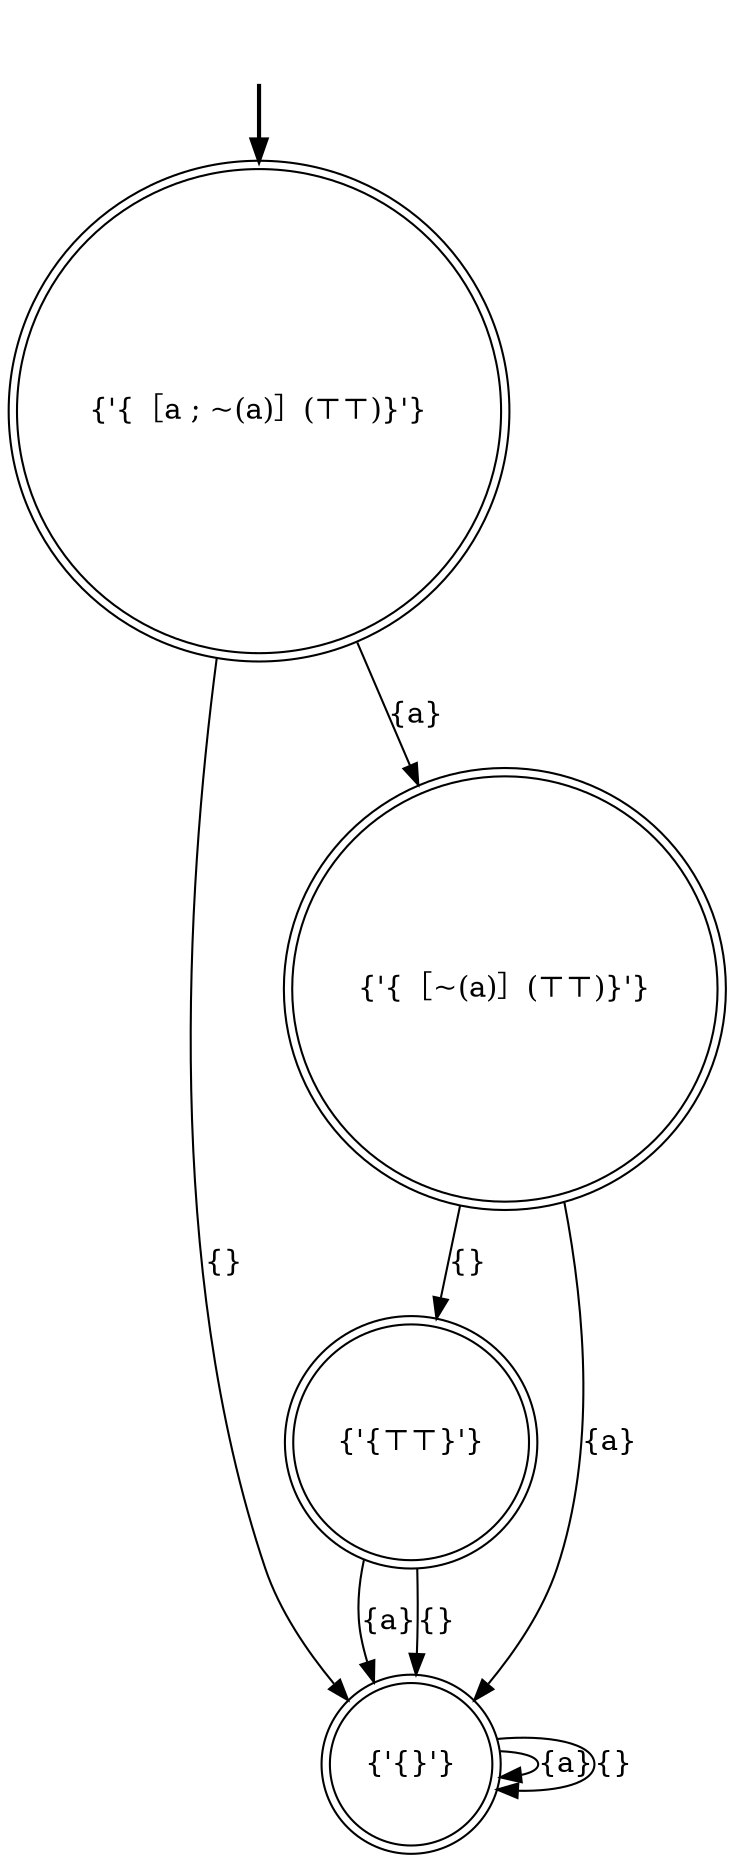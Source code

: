 digraph {
	fake [style=invisible]
	"{'{［a ; ~(a)］(⊤⊤)}'}" [root=true shape=doublecircle]
	"{'{⊤⊤}'}" [shape=doublecircle]
	"{'{}'}" [shape=doublecircle]
	"{'{［~(a)］(⊤⊤)}'}" [shape=doublecircle]
	fake -> "{'{［a ; ~(a)］(⊤⊤)}'}" [style=bold]
	"{'{}'}" -> "{'{}'}" [label="{a}"]
	"{'{［a ; ~(a)］(⊤⊤)}'}" -> "{'{}'}" [label="{}"]
	"{'{⊤⊤}'}" -> "{'{}'}" [label="{a}"]
	"{'{⊤⊤}'}" -> "{'{}'}" [label="{}"]
	"{'{}'}" -> "{'{}'}" [label="{}"]
	"{'{［a ; ~(a)］(⊤⊤)}'}" -> "{'{［~(a)］(⊤⊤)}'}" [label="{a}"]
	"{'{［~(a)］(⊤⊤)}'}" -> "{'{⊤⊤}'}" [label="{}"]
	"{'{［~(a)］(⊤⊤)}'}" -> "{'{}'}" [label="{a}"]
}
